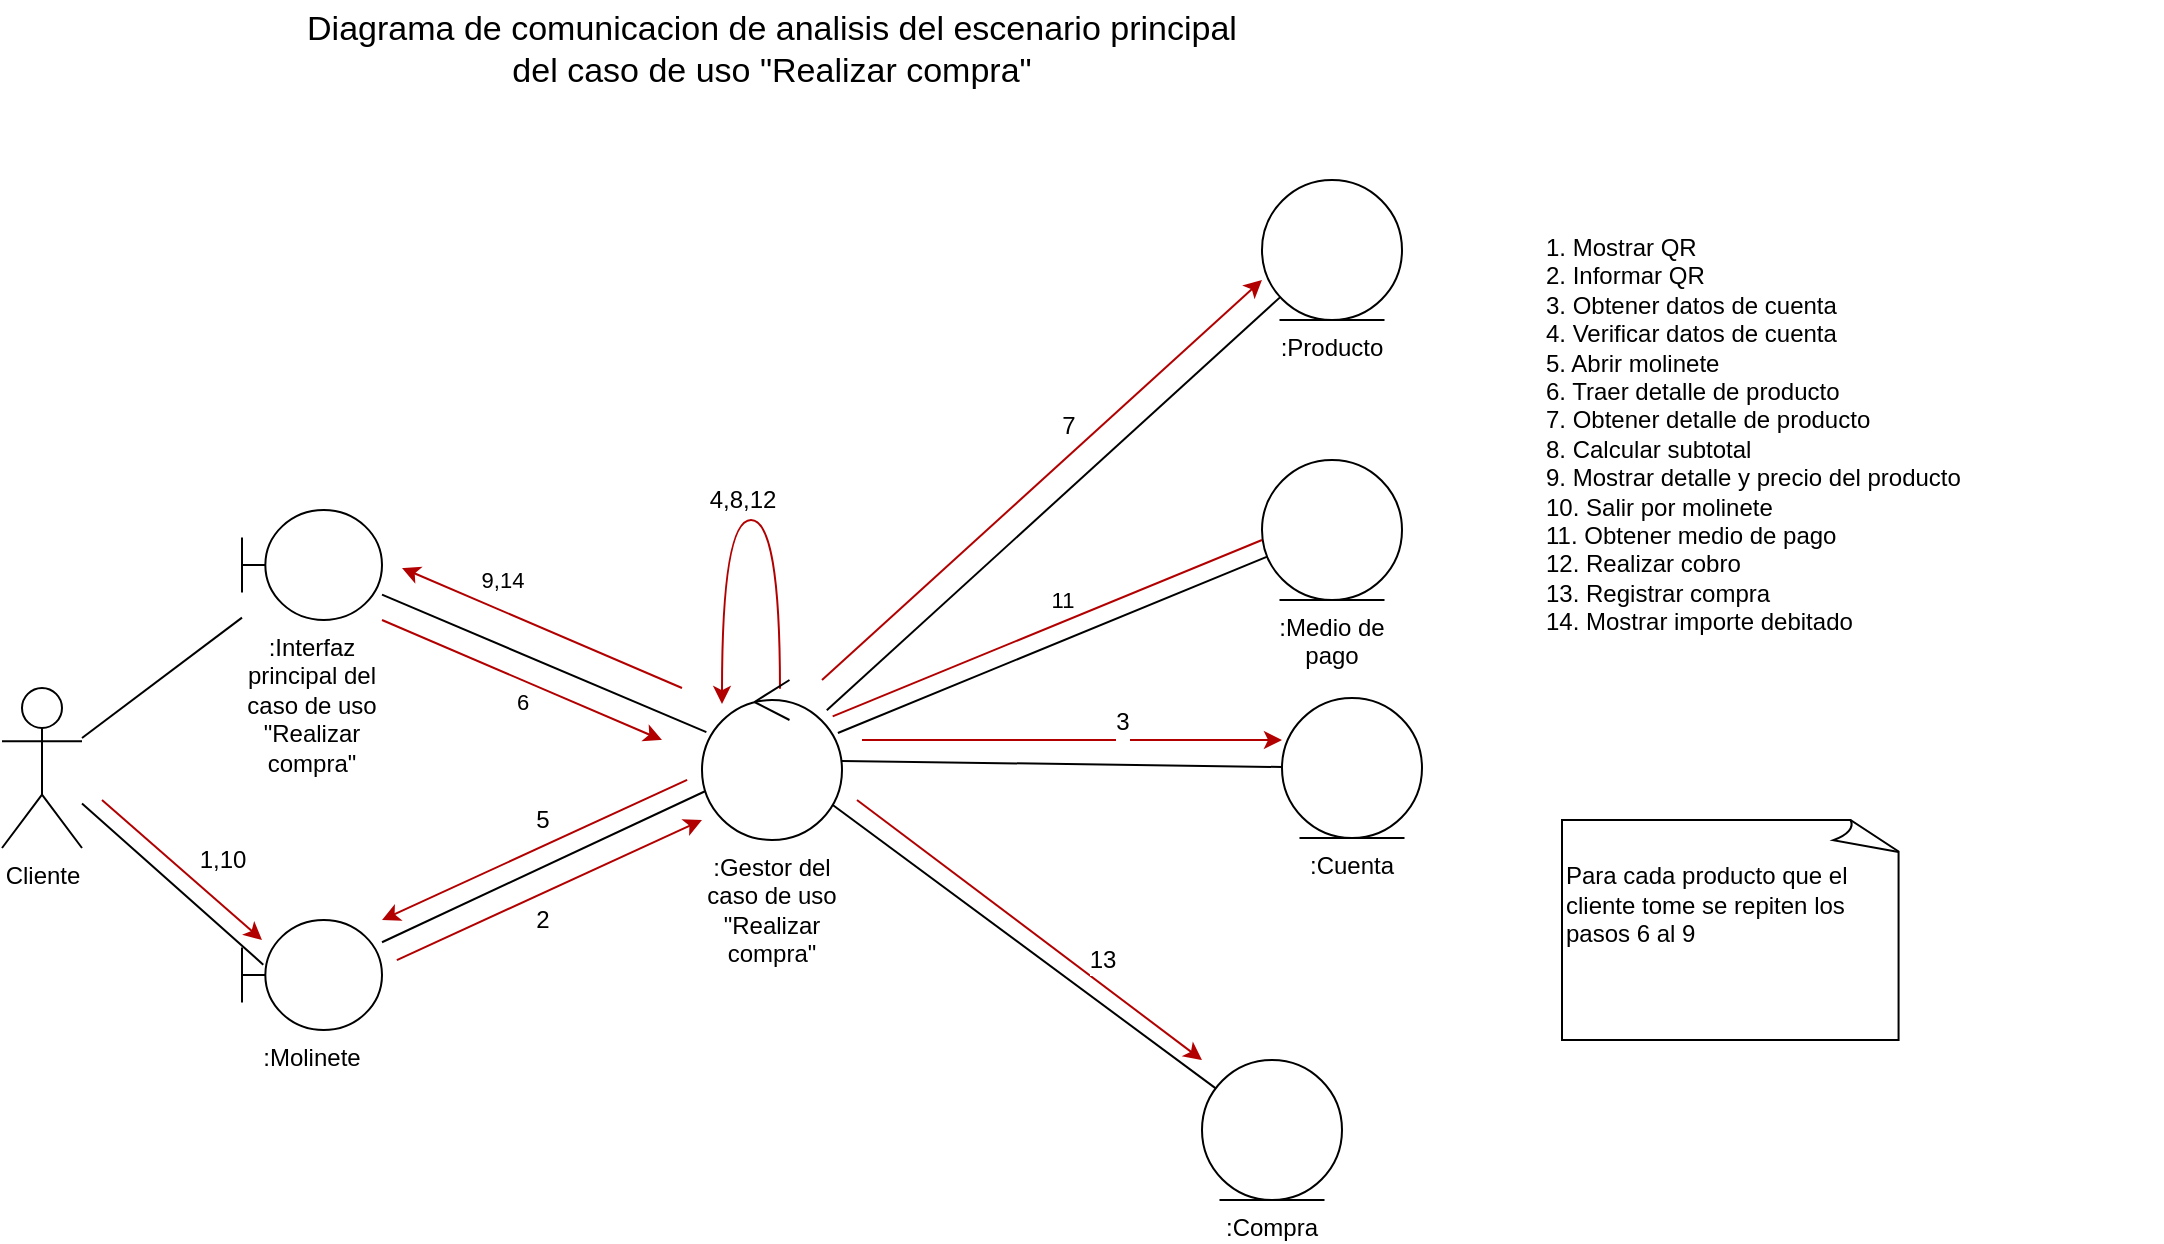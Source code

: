 <mxfile version="20.8.16" type="device"><diagram name="Page-1" id="2tBTcVzrIvbr-iKvBKCx"><mxGraphModel dx="1482" dy="1230" grid="1" gridSize="10" guides="1" tooltips="1" connect="1" arrows="1" fold="1" page="1" pageScale="1" pageWidth="1169" pageHeight="827" math="0" shadow="0"><root><mxCell id="0"/><mxCell id="1" parent="0"/><mxCell id="baoVQheLeEcwrPNwyQy6-19" style="edgeStyle=none;rounded=0;orthogonalLoop=1;jettySize=auto;html=1;fontSize=17;endArrow=none;endFill=0;" parent="1" source="baoVQheLeEcwrPNwyQy6-1" target="baoVQheLeEcwrPNwyQy6-2" edge="1"><mxGeometry relative="1" as="geometry"/></mxCell><mxCell id="baoVQheLeEcwrPNwyQy6-20" style="edgeStyle=none;rounded=0;orthogonalLoop=1;jettySize=auto;html=1;entryX=0.152;entryY=0.406;entryDx=0;entryDy=0;entryPerimeter=0;fontSize=17;endArrow=none;endFill=0;" parent="1" source="baoVQheLeEcwrPNwyQy6-1" target="baoVQheLeEcwrPNwyQy6-3" edge="1"><mxGeometry relative="1" as="geometry"/></mxCell><mxCell id="baoVQheLeEcwrPNwyQy6-1" value="Cliente" style="shape=umlActor;verticalLabelPosition=bottom;verticalAlign=top;html=1;" parent="1" vertex="1"><mxGeometry x="20" y="354" width="40" height="80" as="geometry"/></mxCell><mxCell id="baoVQheLeEcwrPNwyQy6-17" style="rounded=0;orthogonalLoop=1;jettySize=auto;html=1;fontSize=17;endArrow=none;endFill=0;" parent="1" source="baoVQheLeEcwrPNwyQy6-2" target="baoVQheLeEcwrPNwyQy6-4" edge="1"><mxGeometry relative="1" as="geometry"/></mxCell><mxCell id="baoVQheLeEcwrPNwyQy6-2" value=":Interfaz principal del caso de uso &quot;Realizar compra&quot;" style="shape=umlBoundary;whiteSpace=wrap;html=1;labelPosition=center;verticalLabelPosition=bottom;align=center;verticalAlign=top;" parent="1" vertex="1"><mxGeometry x="140" y="265" width="70" height="55" as="geometry"/></mxCell><mxCell id="baoVQheLeEcwrPNwyQy6-18" style="edgeStyle=none;rounded=0;orthogonalLoop=1;jettySize=auto;html=1;fontSize=17;endArrow=none;endFill=0;" parent="1" source="baoVQheLeEcwrPNwyQy6-3" target="baoVQheLeEcwrPNwyQy6-4" edge="1"><mxGeometry relative="1" as="geometry"/></mxCell><mxCell id="baoVQheLeEcwrPNwyQy6-3" value=":Molinete" style="shape=umlBoundary;whiteSpace=wrap;html=1;labelPosition=center;verticalLabelPosition=bottom;align=center;verticalAlign=top;" parent="1" vertex="1"><mxGeometry x="140" y="470" width="70" height="55" as="geometry"/></mxCell><mxCell id="baoVQheLeEcwrPNwyQy6-21" style="edgeStyle=none;rounded=0;orthogonalLoop=1;jettySize=auto;html=1;fontSize=17;endArrow=none;endFill=0;" parent="1" source="baoVQheLeEcwrPNwyQy6-4" target="baoVQheLeEcwrPNwyQy6-5" edge="1"><mxGeometry relative="1" as="geometry"/></mxCell><mxCell id="baoVQheLeEcwrPNwyQy6-23" style="edgeStyle=none;rounded=0;orthogonalLoop=1;jettySize=auto;html=1;fontSize=17;endArrow=none;endFill=0;" parent="1" source="baoVQheLeEcwrPNwyQy6-4" target="baoVQheLeEcwrPNwyQy6-6" edge="1"><mxGeometry relative="1" as="geometry"/></mxCell><mxCell id="baoVQheLeEcwrPNwyQy6-24" style="edgeStyle=none;rounded=0;orthogonalLoop=1;jettySize=auto;html=1;fontSize=17;endArrow=none;endFill=0;" parent="1" source="baoVQheLeEcwrPNwyQy6-4" target="baoVQheLeEcwrPNwyQy6-7" edge="1"><mxGeometry relative="1" as="geometry"/></mxCell><mxCell id="baoVQheLeEcwrPNwyQy6-42" value="4,8,12" style="edgeStyle=orthogonalEdgeStyle;rounded=0;jumpStyle=gap;orthogonalLoop=1;jettySize=auto;html=1;fontSize=12;endArrow=classic;endFill=1;curved=1;fillColor=#e51400;strokeColor=#B20000;exitX=0.557;exitY=0.054;exitDx=0;exitDy=0;exitPerimeter=0;" parent="1" source="baoVQheLeEcwrPNwyQy6-4" target="baoVQheLeEcwrPNwyQy6-4" edge="1"><mxGeometry x="0.006" y="-10" relative="1" as="geometry"><mxPoint x="390" y="160" as="sourcePoint"/><Array as="points"><mxPoint x="380" y="270"/></Array><mxPoint as="offset"/></mxGeometry></mxCell><mxCell id="z7PKLCjoMsKPT-nocsjG-3" style="rounded=0;orthogonalLoop=1;jettySize=auto;html=1;endArrow=none;endFill=0;" edge="1" parent="1" source="baoVQheLeEcwrPNwyQy6-4" target="z7PKLCjoMsKPT-nocsjG-2"><mxGeometry relative="1" as="geometry"/></mxCell><mxCell id="baoVQheLeEcwrPNwyQy6-4" value=":Gestor del caso de uso &quot;Realizar compra&quot;" style="ellipse;shape=umlControl;whiteSpace=wrap;html=1;labelPosition=center;verticalLabelPosition=bottom;align=center;verticalAlign=top;" parent="1" vertex="1"><mxGeometry x="370" y="350" width="70" height="80" as="geometry"/></mxCell><mxCell id="baoVQheLeEcwrPNwyQy6-5" value=":Producto" style="ellipse;shape=umlEntity;whiteSpace=wrap;html=1;labelPosition=center;verticalLabelPosition=bottom;align=center;verticalAlign=top;" parent="1" vertex="1"><mxGeometry x="650" y="100" width="70" height="70" as="geometry"/></mxCell><mxCell id="baoVQheLeEcwrPNwyQy6-6" value=":Cuenta" style="ellipse;shape=umlEntity;whiteSpace=wrap;html=1;labelPosition=center;verticalLabelPosition=bottom;align=center;verticalAlign=top;" parent="1" vertex="1"><mxGeometry x="660" y="359" width="70" height="70" as="geometry"/></mxCell><mxCell id="baoVQheLeEcwrPNwyQy6-7" value=":Compra" style="ellipse;shape=umlEntity;whiteSpace=wrap;html=1;labelPosition=center;verticalLabelPosition=bottom;align=center;verticalAlign=top;" parent="1" vertex="1"><mxGeometry x="620" y="540" width="70" height="70" as="geometry"/></mxCell><mxCell id="baoVQheLeEcwrPNwyQy6-14" value="Diagrama de comunicacion de analisis del escenario principal del caso de uso &quot;Realizar compra&quot;" style="text;html=1;strokeColor=none;fillColor=none;align=center;verticalAlign=middle;whiteSpace=wrap;rounded=0;fontSize=17;" parent="1" vertex="1"><mxGeometry x="170" y="10" width="470" height="50" as="geometry"/></mxCell><mxCell id="baoVQheLeEcwrPNwyQy6-26" value="" style="rounded=0;orthogonalLoop=1;jettySize=auto;html=1;fontSize=12;endArrow=classic;endFill=1;fillColor=#e51400;strokeColor=#B20000;" parent="1" edge="1"><mxGeometry x="-0.015" y="-22" relative="1" as="geometry"><mxPoint x="210" y="320.0" as="sourcePoint"/><mxPoint x="350" y="380" as="targetPoint"/><mxPoint as="offset"/></mxGeometry></mxCell><mxCell id="z7PKLCjoMsKPT-nocsjG-7" value="6" style="edgeLabel;html=1;align=center;verticalAlign=middle;resizable=0;points=[];" vertex="1" connectable="0" parent="baoVQheLeEcwrPNwyQy6-26"><mxGeometry x="0.333" y="-1" relative="1" as="geometry"><mxPoint x="-23" as="offset"/></mxGeometry></mxCell><mxCell id="baoVQheLeEcwrPNwyQy6-29" value="2" style="edgeStyle=none;rounded=0;orthogonalLoop=1;jettySize=auto;html=1;fontSize=12;endArrow=classic;endFill=1;fillColor=#e51400;strokeColor=#B20000;" parent="1" edge="1"><mxGeometry x="-0.115" y="-12" relative="1" as="geometry"><mxPoint x="217.42" y="490.049" as="sourcePoint"/><mxPoint x="370" y="420" as="targetPoint"/><mxPoint as="offset"/></mxGeometry></mxCell><mxCell id="baoVQheLeEcwrPNwyQy6-32" value="1,10" style="edgeStyle=none;rounded=0;orthogonalLoop=1;jettySize=auto;html=1;fontSize=12;endArrow=classic;endFill=1;fillColor=#e51400;strokeColor=#B20000;" parent="1" edge="1"><mxGeometry x="0.221" y="17" relative="1" as="geometry"><mxPoint x="70" y="410.005" as="sourcePoint"/><mxPoint x="150" y="480" as="targetPoint"/><mxPoint as="offset"/></mxGeometry></mxCell><mxCell id="baoVQheLeEcwrPNwyQy6-33" style="edgeStyle=none;rounded=0;orthogonalLoop=1;jettySize=auto;html=1;fontSize=17;endArrow=classic;endFill=1;fillColor=#e51400;strokeColor=#B20000;entryX=0;entryY=0.714;entryDx=0;entryDy=0;entryPerimeter=0;" parent="1" target="baoVQheLeEcwrPNwyQy6-5" edge="1"><mxGeometry relative="1" as="geometry"><mxPoint x="430" y="350" as="sourcePoint"/><mxPoint x="550" y="160" as="targetPoint"/></mxGeometry></mxCell><mxCell id="baoVQheLeEcwrPNwyQy6-45" value="7" style="edgeLabel;html=1;align=center;verticalAlign=middle;resizable=0;points=[];fontSize=12;" parent="baoVQheLeEcwrPNwyQy6-33" vertex="1" connectable="0"><mxGeometry x="0.178" y="1" relative="1" as="geometry"><mxPoint x="-6" y="-9" as="offset"/></mxGeometry></mxCell><mxCell id="baoVQheLeEcwrPNwyQy6-35" value="&lt;font style=&quot;font-size: 12px;&quot;&gt;3&lt;/font&gt;" style="edgeStyle=none;rounded=0;orthogonalLoop=1;jettySize=auto;html=1;fontSize=17;endArrow=classic;endFill=1;fillColor=#e51400;strokeColor=#B20000;" parent="1" edge="1"><mxGeometry x="0.238" y="10" relative="1" as="geometry"><mxPoint x="449.998" y="380.002" as="sourcePoint"/><mxPoint x="660" y="380" as="targetPoint"/><mxPoint as="offset"/></mxGeometry></mxCell><mxCell id="baoVQheLeEcwrPNwyQy6-36" value="13" style="edgeStyle=none;rounded=0;orthogonalLoop=1;jettySize=auto;html=1;fontSize=12;endArrow=classic;endFill=1;fillColor=#e51400;strokeColor=#B20000;" parent="1" edge="1"><mxGeometry x="0.352" y="10" relative="1" as="geometry"><mxPoint x="447.485" y="410.004" as="sourcePoint"/><mxPoint x="620" y="540" as="targetPoint"/><mxPoint as="offset"/></mxGeometry></mxCell><mxCell id="baoVQheLeEcwrPNwyQy6-40" value="1. Mostrar QR&lt;br&gt;2. Informar QR&lt;br&gt;3. Obtener datos de cuenta&lt;br&gt;4. Verificar datos de cuenta&lt;br&gt;5. Abrir molinete&lt;br&gt;6. Traer detalle de producto&lt;br&gt;7. Obtener detalle de producto&lt;br&gt;8. Calcular subtotal&lt;br&gt;9. Mostrar detalle y precio del producto&lt;br&gt;10. Salir por molinete&lt;br&gt;11. Obtener medio de pago&lt;br&gt;12. Realizar cobro&lt;br&gt;13. Registrar compra&lt;br&gt;14. Mostrar importe debitado" style="text;html=1;strokeColor=none;fillColor=none;align=left;verticalAlign=top;whiteSpace=wrap;rounded=0;fontSize=12;" parent="1" vertex="1"><mxGeometry x="790" y="120" width="310" height="270" as="geometry"/></mxCell><mxCell id="baoVQheLeEcwrPNwyQy6-49" value="&lt;br&gt;Para cada producto que el cliente tome se repiten los pasos 6 al 9" style="whiteSpace=wrap;html=1;shape=mxgraph.basic.document;fontSize=12;align=left;verticalAlign=top;" parent="1" vertex="1"><mxGeometry x="800" y="420" width="170" height="110" as="geometry"/></mxCell><mxCell id="z7PKLCjoMsKPT-nocsjG-2" value=":Medio de pago" style="ellipse;shape=umlEntity;whiteSpace=wrap;html=1;labelPosition=center;verticalLabelPosition=bottom;align=center;verticalAlign=top;" vertex="1" parent="1"><mxGeometry x="650" y="240" width="70" height="70" as="geometry"/></mxCell><mxCell id="z7PKLCjoMsKPT-nocsjG-5" value="11" style="rounded=0;orthogonalLoop=1;jettySize=auto;html=1;endArrow=none;endFill=0;fillColor=#e51400;strokeColor=#B20000;" edge="1" parent="1"><mxGeometry x="0.105" y="10" relative="1" as="geometry"><mxPoint x="435.334" y="368.225" as="sourcePoint"/><mxPoint x="650.004" y="279.997" as="targetPoint"/><mxPoint as="offset"/></mxGeometry></mxCell><mxCell id="z7PKLCjoMsKPT-nocsjG-6" value="5" style="edgeStyle=none;rounded=0;orthogonalLoop=1;jettySize=auto;html=1;fontSize=12;endArrow=classic;endFill=1;fillColor=#e51400;strokeColor=#B20000;" edge="1" parent="1"><mxGeometry x="-0.115" y="-12" relative="1" as="geometry"><mxPoint x="362.58" y="399.95" as="sourcePoint"/><mxPoint x="210.0" y="469.999" as="targetPoint"/><mxPoint as="offset"/></mxGeometry></mxCell><mxCell id="z7PKLCjoMsKPT-nocsjG-8" value="" style="rounded=0;orthogonalLoop=1;jettySize=auto;html=1;fontSize=12;endArrow=classic;endFill=1;fillColor=#e51400;strokeColor=#B20000;" edge="1" parent="1"><mxGeometry x="-0.015" y="-22" relative="1" as="geometry"><mxPoint x="360" y="354" as="sourcePoint"/><mxPoint x="220" y="294.0" as="targetPoint"/><mxPoint as="offset"/></mxGeometry></mxCell><mxCell id="z7PKLCjoMsKPT-nocsjG-9" value="9,14" style="edgeLabel;html=1;align=center;verticalAlign=middle;resizable=0;points=[];" vertex="1" connectable="0" parent="z7PKLCjoMsKPT-nocsjG-8"><mxGeometry x="0.333" y="-1" relative="1" as="geometry"><mxPoint x="3" y="-13" as="offset"/></mxGeometry></mxCell></root></mxGraphModel></diagram></mxfile>